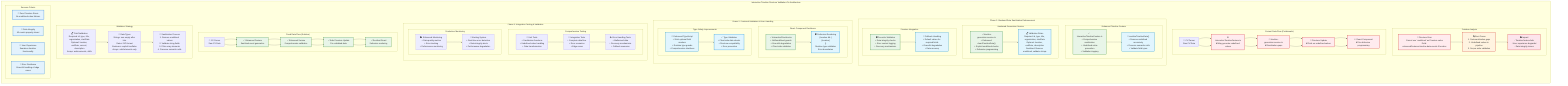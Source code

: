 graph TB
    subgraph "Interactive Timeline Firestore Validation Fix Architecture"
        direction TB
        
        subgraph "Problem Analysis"
            ERROR["🚨 Firestore Error<br/>Cannot use 'undefined' as Firestore value<br/>Field: enhancedFeatures.timeline.data.events.0.location"]
            ROOT_CAUSE["🔍 Root Cause<br/>1. Data sanitization gaps<br/>2. Undefined values in pipeline<br/>3. No pre-write validation"]
            IMPACT["📊 Impact<br/>- Timeline feature fails<br/>- User experience degraded<br/>- Data integrity issues"]
        end
        
        subgraph "Current Data Flow (Problematic)"
            CV_PARSER["📄 CV Parser<br/>Raw CV Data"]
            TIMELINE_FEATURE["⚙️ InteractiveTimelineFeature.ts<br/>❌ May generate undefined values"]
            TIMELINE_SERVICE["🔧 timeline-generation.service.ts<br/>❌ Sanitization gaps"]
            FIRESTORE_UPDATE["💾 Firestore Update<br/>❌ Fails on undefined values"]
            REACT_COMPONENT["⚛️ React Component<br/>❌ No defensive programming"]
            
            CV_PARSER --> TIMELINE_FEATURE
            TIMELINE_FEATURE --> TIMELINE_SERVICE
            TIMELINE_SERVICE --> FIRESTORE_UPDATE
            FIRESTORE_UPDATE --> REACT_COMPONENT
        end
        
        subgraph "Phase 1: Backend Data Sanitization Enhancement"
            direction TB
            
            subgraph "Enhanced Timeline Feature"
                ENHANCED_FEATURE["✅ InteractiveTimelineFeature.ts<br/>+ Comprehensive sanitization<br/>+ Undefined value prevention<br/>+ Validation logging"]
                SANITIZE_FUNC["🧹 sanitizeTimelineData()<br/>+ Remove undefined recursively<br/>+ Preserve semantic nulls<br/>+ Validate field types"]
            end
            
            subgraph "Hardened Generation Service"
                ENHANCED_SERVICE["✅ timeline-generation.service.ts<br/>+ Enhanced cleanTimelineData()<br/>+ Explicit undefined checks<br/>+ Defensive programming"]
                VALIDATION_RULES["📋 Validation Rules<br/>Required: id, type, title, organization, startDate<br/>Optional: location, endDate, description<br/>Sanitized: Remove undefined, validate strings"]
            end
            
            subgraph "Firestore Integration"
                PRE_WRITE_VALIDATION["🛡️ Pre-write Validation<br/>+ Data integrity checks<br/>+ Error context logging<br/>+ Recovery mechanisms"]
                FALLBACK_VALUES["🔄 Fallback Handling<br/>+ Default values for required fields<br/>+ Graceful degradation<br/>+ Data recovery"]
            end
        end
        
        subgraph "Phase 2: Frontend Validation & Error Handling"
            direction TB
            
            subgraph "React Component Resilience"
                ENHANCED_REACT["✅ InteractiveTimeline.tsx<br/>+ Null/undefined guards<br/>+ Graceful degradation<br/>+ Client-side validation"]
                DEFENSIVE_RENDERING["🛡️ Defensive Rendering<br/>{location && (<p>{location}</p>)}<br/>Runtime type validation<br/>Error boundaries"]
            end
            
            subgraph "Type Safety Improvements"
                TYPE_INTERFACES["📝 Enhanced TypeScript<br/>+ Strict optional field markers<br/>+ Runtime type guards<br/>+ Comprehensive interfaces"]
                TYPE_VALIDATION["✅ Type Validation<br/>+ Client-side data checks<br/>+ Firestore compatibility<br/>+ Error prevention"]
            end
        end
        
        subgraph "Phase 3: Integration Testing & Validation"
            direction TB
            
            subgraph "Comprehensive Testing"
                UNIT_TESTS["🧪 Unit Tests<br/>+ Sanitization functions<br/>+ Undefined value handling<br/>+ Data transformation"]
                INTEGRATION_TESTS["🔗 Integration Tests<br/>+ Complete data flow<br/>+ Error scenarios<br/>+ Edge cases"]
                ERROR_HANDLING_TESTS["⚠️ Error Handling Tests<br/>+ Malformed data<br/>+ Recovery mechanisms<br/>+ Fallback scenarios"]
            end
            
            subgraph "Production Monitoring"
                MONITORING["📊 Enhanced Monitoring<br/>+ Data quality metrics<br/>+ Error tracking<br/>+ Performance monitoring"]
                ALERTING["🚨 Alerting System<br/>+ Real-time error detection<br/>+ Data integrity alerts<br/>+ Performance degradation"]
            end
        end
        
        subgraph "Fixed Data Flow (Solution)"
            CV_PARSER_FIXED["📄 CV Parser<br/>Raw CV Data"]
            SANITIZED_FEATURE["✅ Enhanced Feature<br/>Sanitized event generation"]
            VALIDATED_SERVICE["✅ Enhanced Service<br/>Comprehensive validation"]
            SAFE_FIRESTORE["✅ Safe Firestore Update<br/>Pre-validated data"]
            RESILIENT_REACT["✅ Resilient React<br/>Defensive rendering"]
            
            CV_PARSER_FIXED --> SANITIZED_FEATURE
            SANITIZED_FEATURE --> VALIDATED_SERVICE
            VALIDATED_SERVICE --> SAFE_FIRESTORE
            SAFE_FIRESTORE --> RESILIENT_REACT
        end
        
        subgraph "Validation Strategy"
            FIELD_VALIDATION["📋 Field Validation<br/>Required: id, type, title, organization, startDate<br/>Optional: location, endDate, current, description<br/>Arrays: achievements, skills"]
            DATA_TYPES["🔢 Data Types<br/>Strings: non-empty after trim<br/>Dates: ISO format<br/>Booleans: explicit true/false<br/>Arrays: valid elements only"]
            SANITIZATION["🧹 Sanitization Process<br/>1. Remove undefined values<br/>2. Validate string fields<br/>3. Filter array elements<br/>4. Preserve semantic nulls"]
        end
        
        subgraph "Success Criteria"
            ZERO_ERRORS["🎯 Zero Firestore Errors<br/>No undefined value failures"]
            DATA_INTEGRITY["🎯 Data Integrity<br/>All events properly stored"]
            USER_EXPERIENCE["🎯 User Experience<br/>Seamless timeline functionality"]
            ERROR_RESILIENCE["🎯 Error Resilience<br/>Graceful handling of edge cases"]
        end
        
        %% Error flow connections
        ERROR --> ROOT_CAUSE
        ROOT_CAUSE --> IMPACT
        
        %% Problem flow connections
        CV_PARSER --> TIMELINE_FEATURE
        TIMELINE_FEATURE --> TIMELINE_SERVICE  
        TIMELINE_SERVICE --> FIRESTORE_UPDATE
        FIRESTORE_UPDATE --> REACT_COMPONENT
        
        %% Enhancement connections
        ENHANCED_FEATURE --> SANITIZE_FUNC
        ENHANCED_SERVICE --> VALIDATION_RULES
        PRE_WRITE_VALIDATION --> FALLBACK_VALUES
        ENHANCED_REACT --> DEFENSIVE_RENDERING
        TYPE_INTERFACES --> TYPE_VALIDATION
        
        %% Testing connections
        UNIT_TESTS --> INTEGRATION_TESTS
        INTEGRATION_TESTS --> ERROR_HANDLING_TESTS
        MONITORING --> ALERTING
        
        %% Solution flow connections
        CV_PARSER_FIXED --> SANITIZED_FEATURE
        SANITIZED_FEATURE --> VALIDATED_SERVICE
        VALIDATED_SERVICE --> SAFE_FIRESTORE
        SAFE_FIRESTORE --> RESILIENT_REACT
        
        %% Validation connections
        FIELD_VALIDATION --> DATA_TYPES
        DATA_TYPES --> SANITIZATION
    end
    
    style ERROR fill:#ffebee
    style ROOT_CAUSE fill:#fff3e0
    style IMPACT fill:#fce4ec
    style TIMELINE_FEATURE fill:#ffebee
    style TIMELINE_SERVICE fill:#ffebee
    style FIRESTORE_UPDATE fill:#ffebee
    style REACT_COMPONENT fill:#ffebee
    style ENHANCED_FEATURE fill:#e8f5e8
    style ENHANCED_SERVICE fill:#e8f5e8
    style PRE_WRITE_VALIDATION fill:#e8f5e8
    style ENHANCED_REACT fill:#e8f5e8
    style SANITIZED_FEATURE fill:#e8f5e8
    style VALIDATED_SERVICE fill:#e8f5e8
    style SAFE_FIRESTORE fill:#e8f5e8
    style RESILIENT_REACT fill:#e8f5e8
    style ZERO_ERRORS fill:#e3f2fd
    style DATA_INTEGRITY fill:#e3f2fd
    style USER_EXPERIENCE fill:#e3f2fd
    style ERROR_RESILIENCE fill:#e3f2fd
    
    classDef problem fill:#ffebee,stroke:#d32f2f,stroke-width:2px
    classDef solution fill:#e8f5e8,stroke:#388e3c,stroke-width:2px
    classDef enhancement fill:#e1f5fe,stroke:#0288d1,stroke-width:2px
    classDef success fill:#e3f2fd,stroke:#1976d2,stroke-width:2px
    
    class ERROR,ROOT_CAUSE,IMPACT,TIMELINE_FEATURE,TIMELINE_SERVICE,FIRESTORE_UPDATE,REACT_COMPONENT problem
    class ENHANCED_FEATURE,ENHANCED_SERVICE,PRE_WRITE_VALIDATION,ENHANCED_REACT,SANITIZED_FEATURE,VALIDATED_SERVICE,SAFE_FIRESTORE,RESILIENT_REACT solution
    class SANITIZE_FUNC,VALIDATION_RULES,FALLBACK_VALUES,DEFENSIVE_RENDERING,TYPE_INTERFACES,TYPE_VALIDATION enhancement
    class ZERO_ERRORS,DATA_INTEGRITY,USER_EXPERIENCE,ERROR_RESILIENCE success